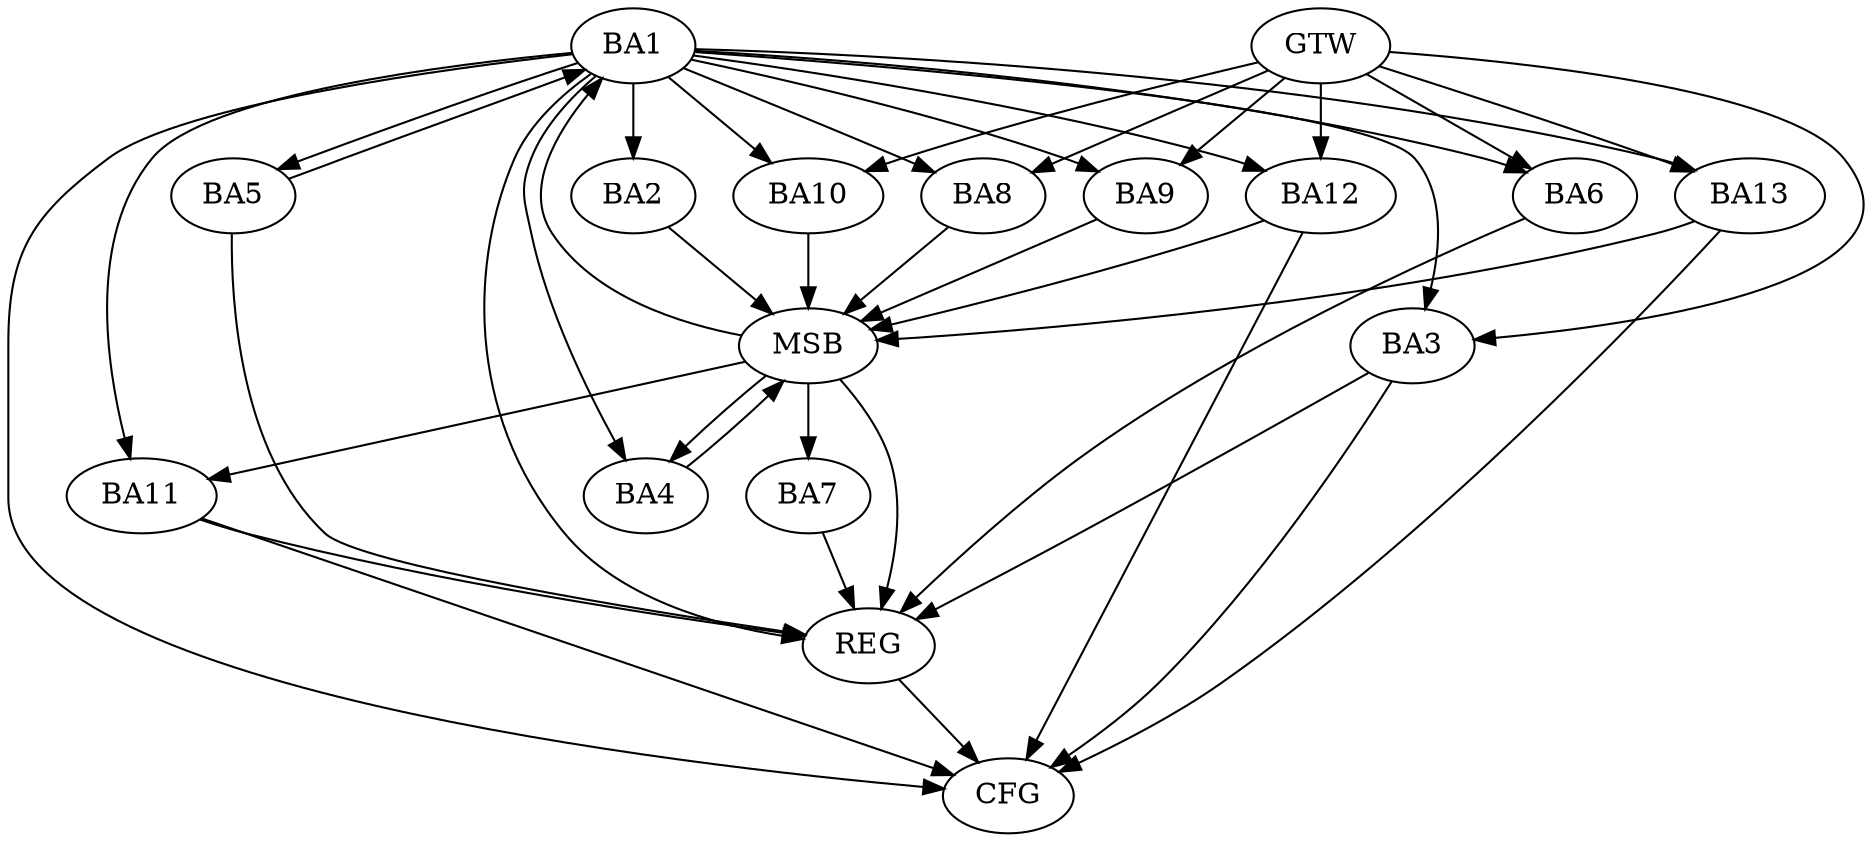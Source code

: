 strict digraph G {
  BA1 [ label="BA1" ];
  BA2 [ label="BA2" ];
  BA3 [ label="BA3" ];
  BA4 [ label="BA4" ];
  BA5 [ label="BA5" ];
  BA6 [ label="BA6" ];
  BA7 [ label="BA7" ];
  BA8 [ label="BA8" ];
  BA9 [ label="BA9" ];
  BA10 [ label="BA10" ];
  BA11 [ label="BA11" ];
  BA12 [ label="BA12" ];
  BA13 [ label="BA13" ];
  GTW [ label="GTW" ];
  REG [ label="REG" ];
  MSB [ label="MSB" ];
  CFG [ label="CFG" ];
  BA1 -> BA2;
  BA5 -> BA1;
  GTW -> BA3;
  GTW -> BA6;
  GTW -> BA8;
  GTW -> BA9;
  GTW -> BA10;
  GTW -> BA12;
  GTW -> BA13;
  BA1 -> REG;
  BA3 -> REG;
  BA5 -> REG;
  BA6 -> REG;
  BA7 -> REG;
  BA11 -> REG;
  BA2 -> MSB;
  MSB -> BA1;
  MSB -> REG;
  BA4 -> MSB;
  BA8 -> MSB;
  MSB -> BA4;
  BA9 -> MSB;
  MSB -> BA7;
  BA10 -> MSB;
  BA12 -> MSB;
  BA13 -> MSB;
  MSB -> BA11;
  BA13 -> CFG;
  BA12 -> CFG;
  BA3 -> CFG;
  BA1 -> CFG;
  BA11 -> CFG;
  REG -> CFG;
  BA1 -> BA3;
  BA1 -> BA11;
  BA1 -> BA10;
  BA1 -> BA4;
  BA1 -> BA8;
  BA1 -> BA5;
  BA1 -> BA12;
  BA1 -> BA13;
  BA1 -> BA6;
  BA1 -> BA9;
}
